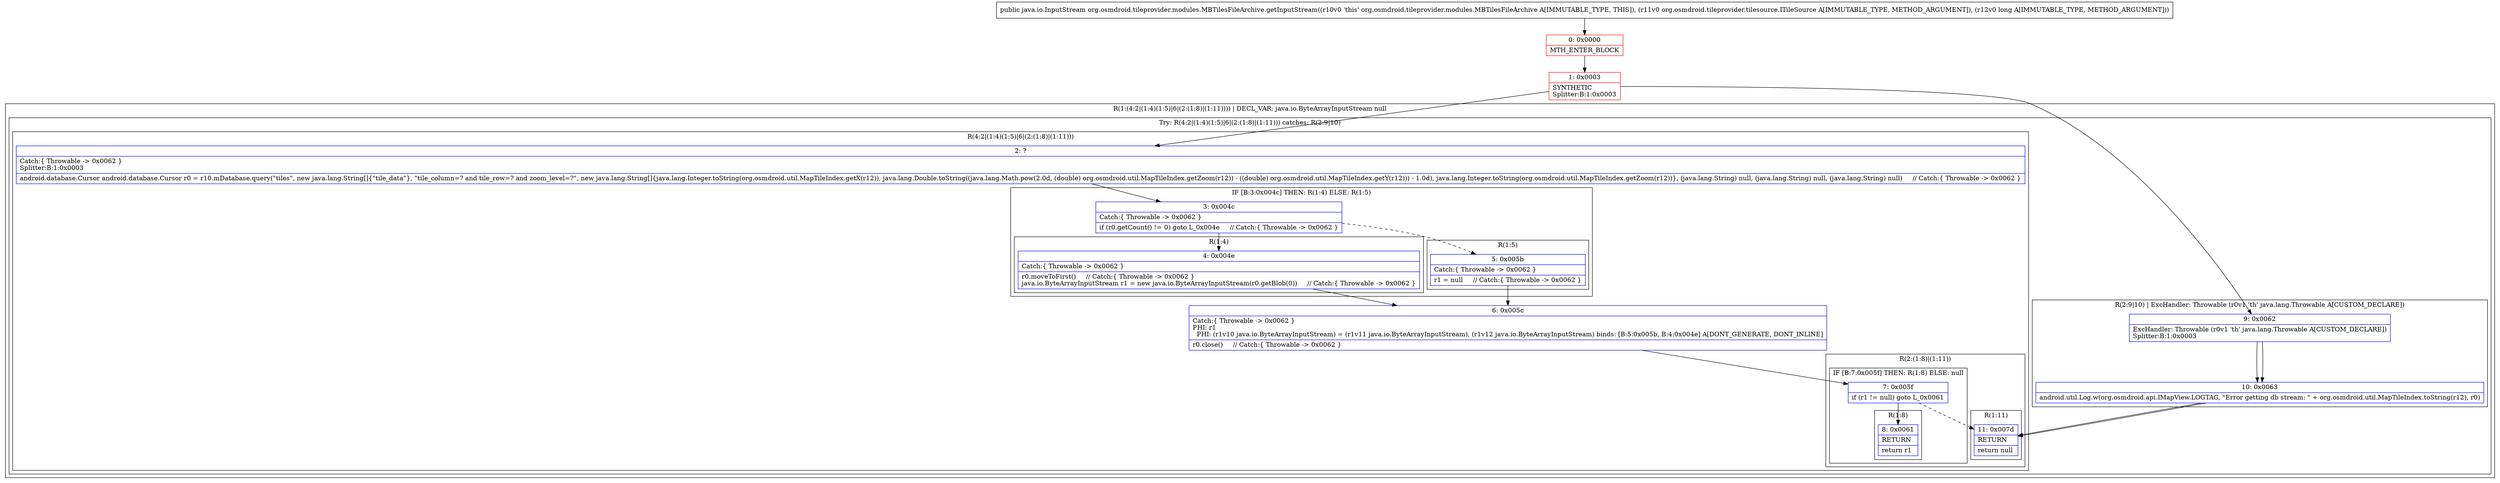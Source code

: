 digraph "CFG fororg.osmdroid.tileprovider.modules.MBTilesFileArchive.getInputStream(Lorg\/osmdroid\/tileprovider\/tilesource\/ITileSource;J)Ljava\/io\/InputStream;" {
subgraph cluster_Region_630416024 {
label = "R(1:(4:2|(1:4)(1:5)|6|(2:(1:8)|(1:11)))) | DECL_VAR: java.io.ByteArrayInputStream null\l";
node [shape=record,color=blue];
subgraph cluster_TryCatchRegion_2034866942 {
label = "Try: R(4:2|(1:4)(1:5)|6|(2:(1:8)|(1:11))) catches: R(2:9|10)";
node [shape=record,color=blue];
subgraph cluster_Region_2132336128 {
label = "R(4:2|(1:4)(1:5)|6|(2:(1:8)|(1:11)))";
node [shape=record,color=blue];
Node_2 [shape=record,label="{2\:\ ?|Catch:\{ Throwable \-\> 0x0062 \}\lSplitter:B:1:0x0003\l|android.database.Cursor android.database.Cursor r0 = r10.mDatabase.query(\"tiles\", new java.lang.String[]\{\"tile_data\"\}, \"tile_column=? and tile_row=? and zoom_level=?\", new java.lang.String[]\{java.lang.Integer.toString(org.osmdroid.util.MapTileIndex.getX(r12)), java.lang.Double.toString((java.lang.Math.pow(2.0d, (double) org.osmdroid.util.MapTileIndex.getZoom(r12)) \- ((double) org.osmdroid.util.MapTileIndex.getY(r12))) \- 1.0d), java.lang.Integer.toString(org.osmdroid.util.MapTileIndex.getZoom(r12))\}, (java.lang.String) null, (java.lang.String) null, (java.lang.String) null)     \/\/ Catch:\{ Throwable \-\> 0x0062 \}\l}"];
subgraph cluster_IfRegion_228545900 {
label = "IF [B:3:0x004c] THEN: R(1:4) ELSE: R(1:5)";
node [shape=record,color=blue];
Node_3 [shape=record,label="{3\:\ 0x004c|Catch:\{ Throwable \-\> 0x0062 \}\l|if (r0.getCount() != 0) goto L_0x004e     \/\/ Catch:\{ Throwable \-\> 0x0062 \}\l}"];
subgraph cluster_Region_198562442 {
label = "R(1:4)";
node [shape=record,color=blue];
Node_4 [shape=record,label="{4\:\ 0x004e|Catch:\{ Throwable \-\> 0x0062 \}\l|r0.moveToFirst()     \/\/ Catch:\{ Throwable \-\> 0x0062 \}\ljava.io.ByteArrayInputStream r1 = new java.io.ByteArrayInputStream(r0.getBlob(0))     \/\/ Catch:\{ Throwable \-\> 0x0062 \}\l}"];
}
subgraph cluster_Region_658283358 {
label = "R(1:5)";
node [shape=record,color=blue];
Node_5 [shape=record,label="{5\:\ 0x005b|Catch:\{ Throwable \-\> 0x0062 \}\l|r1 = null     \/\/ Catch:\{ Throwable \-\> 0x0062 \}\l}"];
}
}
Node_6 [shape=record,label="{6\:\ 0x005c|Catch:\{ Throwable \-\> 0x0062 \}\lPHI: r1 \l  PHI: (r1v10 java.io.ByteArrayInputStream) = (r1v11 java.io.ByteArrayInputStream), (r1v12 java.io.ByteArrayInputStream) binds: [B:5:0x005b, B:4:0x004e] A[DONT_GENERATE, DONT_INLINE]\l|r0.close()     \/\/ Catch:\{ Throwable \-\> 0x0062 \}\l}"];
subgraph cluster_Region_1699125671 {
label = "R(2:(1:8)|(1:11))";
node [shape=record,color=blue];
subgraph cluster_IfRegion_702440499 {
label = "IF [B:7:0x005f] THEN: R(1:8) ELSE: null";
node [shape=record,color=blue];
Node_7 [shape=record,label="{7\:\ 0x005f|if (r1 != null) goto L_0x0061\l}"];
subgraph cluster_Region_401036338 {
label = "R(1:8)";
node [shape=record,color=blue];
Node_8 [shape=record,label="{8\:\ 0x0061|RETURN\l|return r1\l}"];
}
}
subgraph cluster_Region_583836250 {
label = "R(1:11)";
node [shape=record,color=blue];
Node_11 [shape=record,label="{11\:\ 0x007d|RETURN\l|return null\l}"];
}
}
}
subgraph cluster_Region_1930861573 {
label = "R(2:9|10) | ExcHandler: Throwable (r0v1 'th' java.lang.Throwable A[CUSTOM_DECLARE])\l";
node [shape=record,color=blue];
Node_9 [shape=record,label="{9\:\ 0x0062|ExcHandler: Throwable (r0v1 'th' java.lang.Throwable A[CUSTOM_DECLARE])\lSplitter:B:1:0x0003\l}"];
Node_10 [shape=record,label="{10\:\ 0x0063|android.util.Log.w(org.osmdroid.api.IMapView.LOGTAG, \"Error getting db stream: \" + org.osmdroid.util.MapTileIndex.toString(r12), r0)\l}"];
}
}
}
subgraph cluster_Region_1930861573 {
label = "R(2:9|10) | ExcHandler: Throwable (r0v1 'th' java.lang.Throwable A[CUSTOM_DECLARE])\l";
node [shape=record,color=blue];
Node_9 [shape=record,label="{9\:\ 0x0062|ExcHandler: Throwable (r0v1 'th' java.lang.Throwable A[CUSTOM_DECLARE])\lSplitter:B:1:0x0003\l}"];
Node_10 [shape=record,label="{10\:\ 0x0063|android.util.Log.w(org.osmdroid.api.IMapView.LOGTAG, \"Error getting db stream: \" + org.osmdroid.util.MapTileIndex.toString(r12), r0)\l}"];
}
Node_0 [shape=record,color=red,label="{0\:\ 0x0000|MTH_ENTER_BLOCK\l}"];
Node_1 [shape=record,color=red,label="{1\:\ 0x0003|SYNTHETIC\lSplitter:B:1:0x0003\l}"];
MethodNode[shape=record,label="{public java.io.InputStream org.osmdroid.tileprovider.modules.MBTilesFileArchive.getInputStream((r10v0 'this' org.osmdroid.tileprovider.modules.MBTilesFileArchive A[IMMUTABLE_TYPE, THIS]), (r11v0 org.osmdroid.tileprovider.tilesource.ITileSource A[IMMUTABLE_TYPE, METHOD_ARGUMENT]), (r12v0 long A[IMMUTABLE_TYPE, METHOD_ARGUMENT])) }"];
MethodNode -> Node_0;
Node_2 -> Node_3;
Node_3 -> Node_4;
Node_3 -> Node_5[style=dashed];
Node_4 -> Node_6;
Node_5 -> Node_6;
Node_6 -> Node_7;
Node_7 -> Node_8;
Node_7 -> Node_11[style=dashed];
Node_9 -> Node_10;
Node_10 -> Node_11;
Node_9 -> Node_10;
Node_10 -> Node_11;
Node_0 -> Node_1;
Node_1 -> Node_2;
Node_1 -> Node_9;
}

